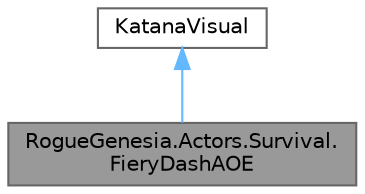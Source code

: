 digraph "RogueGenesia.Actors.Survival.FieryDashAOE"
{
 // LATEX_PDF_SIZE
  bgcolor="transparent";
  edge [fontname=Helvetica,fontsize=10,labelfontname=Helvetica,labelfontsize=10];
  node [fontname=Helvetica,fontsize=10,shape=box,height=0.2,width=0.4];
  Node1 [label="RogueGenesia.Actors.Survival.\lFieryDashAOE",height=0.2,width=0.4,color="gray40", fillcolor="grey60", style="filled", fontcolor="black",tooltip=" "];
  Node2 -> Node1 [dir="back",color="steelblue1",style="solid"];
  Node2 [label="KatanaVisual",height=0.2,width=0.4,color="gray40", fillcolor="white", style="filled",tooltip=" "];
}
